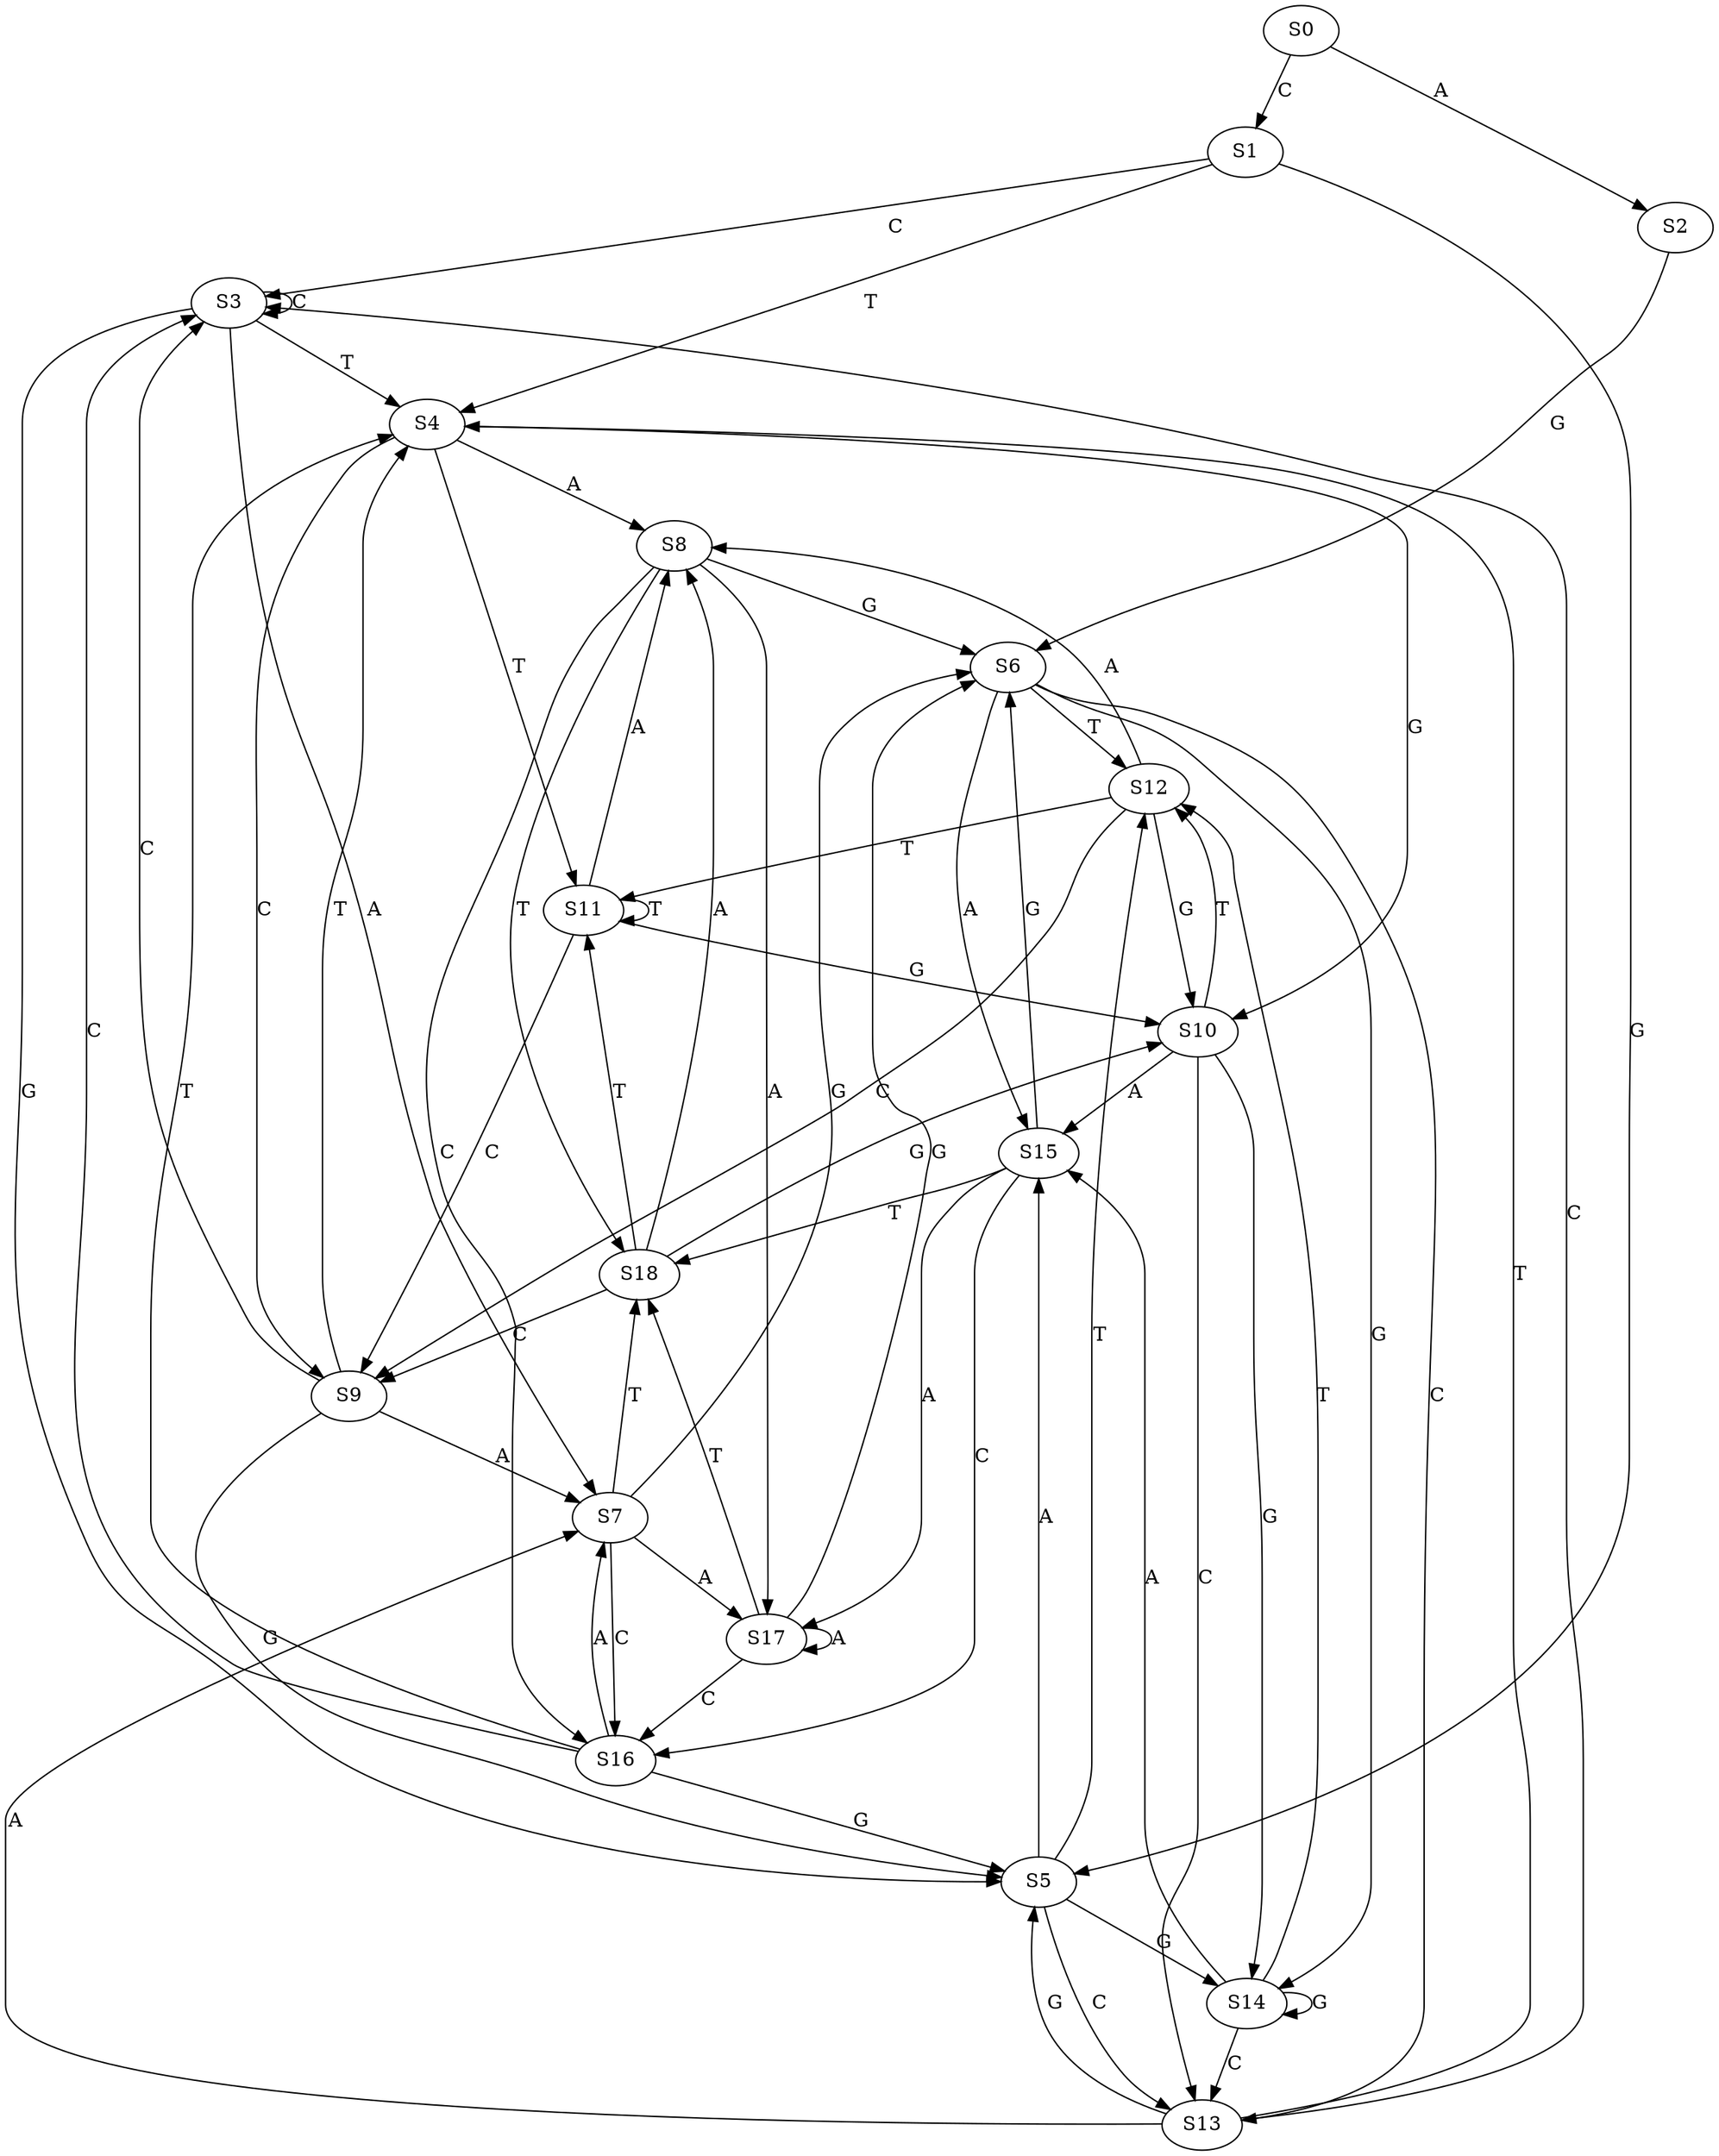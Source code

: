 strict digraph  {
	S0 -> S1 [ label = C ];
	S0 -> S2 [ label = A ];
	S1 -> S3 [ label = C ];
	S1 -> S4 [ label = T ];
	S1 -> S5 [ label = G ];
	S2 -> S6 [ label = G ];
	S3 -> S5 [ label = G ];
	S3 -> S7 [ label = A ];
	S3 -> S3 [ label = C ];
	S3 -> S4 [ label = T ];
	S4 -> S8 [ label = A ];
	S4 -> S9 [ label = C ];
	S4 -> S10 [ label = G ];
	S4 -> S11 [ label = T ];
	S5 -> S12 [ label = T ];
	S5 -> S13 [ label = C ];
	S5 -> S14 [ label = G ];
	S5 -> S15 [ label = A ];
	S6 -> S15 [ label = A ];
	S6 -> S13 [ label = C ];
	S6 -> S12 [ label = T ];
	S6 -> S14 [ label = G ];
	S7 -> S6 [ label = G ];
	S7 -> S16 [ label = C ];
	S7 -> S17 [ label = A ];
	S7 -> S18 [ label = T ];
	S8 -> S6 [ label = G ];
	S8 -> S18 [ label = T ];
	S8 -> S17 [ label = A ];
	S8 -> S16 [ label = C ];
	S9 -> S3 [ label = C ];
	S9 -> S5 [ label = G ];
	S9 -> S4 [ label = T ];
	S9 -> S7 [ label = A ];
	S10 -> S14 [ label = G ];
	S10 -> S13 [ label = C ];
	S10 -> S12 [ label = T ];
	S10 -> S15 [ label = A ];
	S11 -> S9 [ label = C ];
	S11 -> S10 [ label = G ];
	S11 -> S11 [ label = T ];
	S11 -> S8 [ label = A ];
	S12 -> S8 [ label = A ];
	S12 -> S11 [ label = T ];
	S12 -> S9 [ label = C ];
	S12 -> S10 [ label = G ];
	S13 -> S5 [ label = G ];
	S13 -> S4 [ label = T ];
	S13 -> S3 [ label = C ];
	S13 -> S7 [ label = A ];
	S14 -> S13 [ label = C ];
	S14 -> S14 [ label = G ];
	S14 -> S12 [ label = T ];
	S14 -> S15 [ label = A ];
	S15 -> S17 [ label = A ];
	S15 -> S6 [ label = G ];
	S15 -> S18 [ label = T ];
	S15 -> S16 [ label = C ];
	S16 -> S5 [ label = G ];
	S16 -> S3 [ label = C ];
	S16 -> S7 [ label = A ];
	S16 -> S4 [ label = T ];
	S17 -> S16 [ label = C ];
	S17 -> S17 [ label = A ];
	S17 -> S6 [ label = G ];
	S17 -> S18 [ label = T ];
	S18 -> S9 [ label = C ];
	S18 -> S10 [ label = G ];
	S18 -> S8 [ label = A ];
	S18 -> S11 [ label = T ];
}
